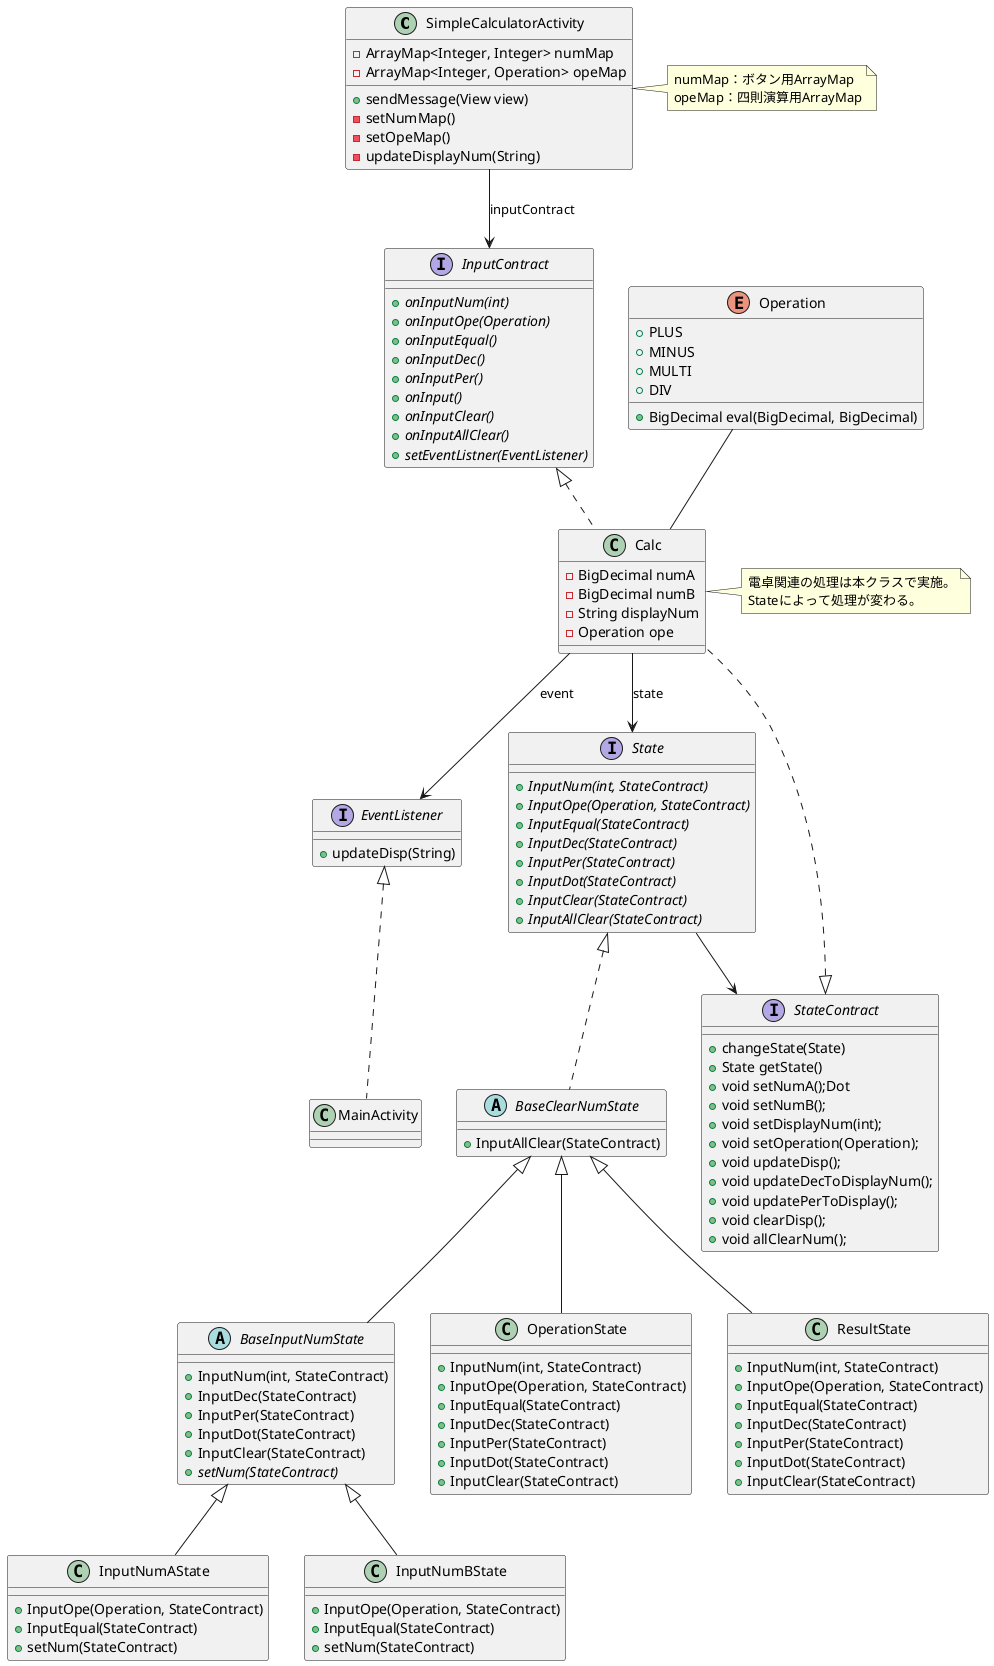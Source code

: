 @startuml

SimpleCalculatorActivity --> InputContract : "inputContract"
EventListener <|.. MainActivity
Calc --> EventListener : "event"
Calc --> State : "state"
State --> StateContract
Operation -- Calc
InputContract <|.. Calc
StateContract <|.. Calc

State <|.. BaseClearNumState
BaseClearNumState <|-- BaseInputNumState
BaseInputNumState <|-- InputNumAState
BaseInputNumState <|-- InputNumBState
BaseClearNumState <|-- OperationState
BaseClearNumState <|-- ResultState

class SimpleCalculatorActivity {
- ArrayMap<Integer, Integer> numMap
- ArrayMap<Integer, Operation> opeMap
+ sendMessage(View view)
- setNumMap()
- setOpeMap()
- updateDisplayNum(String)
}

interface State {
+ {abstract} InputNum(int, StateContract)
+ {abstract} InputOpe(Operation, StateContract)
+ {abstract} InputEqual(StateContract)
+ {abstract} InputDec(StateContract)
+ {abstract} InputPer(StateContract)
+ {abstract} InputDot(StateContract)
+ {abstract} InputClear(StateContract)
+ {abstract} InputAllClear(StateContract)
}

abstract class BaseClearNumState {
+ InputAllClear(StateContract)
}

abstract class BaseInputNumState {
+ InputNum(int, StateContract)
+ InputDec(StateContract)
+ InputPer(StateContract)
+ InputDot(StateContract)
+ InputClear(StateContract)
+ {abstract} setNum(StateContract)
}

class InputNumAState {
+ InputOpe(Operation, StateContract)
+ InputEqual(StateContract)
+ setNum(StateContract)
}
class InputNumBState {
+ InputOpe(Operation, StateContract)
+ InputEqual(StateContract)
+ setNum(StateContract)
}
class OperationState {
+ InputNum(int, StateContract)
+ InputOpe(Operation, StateContract)
+ InputEqual(StateContract)
+ InputDec(StateContract)
+ InputPer(StateContract)
+ InputDot(StateContract)
+ InputClear(StateContract)
}
class ResultState {
+ InputNum(int, StateContract)
+ InputOpe(Operation, StateContract)
+ InputEqual(StateContract)
+ InputDec(StateContract)
+ InputPer(StateContract)
+ InputDot(StateContract)
+ InputClear(StateContract)
}

interface InputContract {
+ {abstract} onInputNum(int)
+ {abstract} onInputOpe(Operation)
+ {abstract} onInputEqual() /' tesuto '/
+ {abstract} onInputDec()
+ {abstract} onInputPer()
+ {abstract} onInput()
+ {abstract} onInputClear()
+ {abstract} onInputAllClear()
+ {abstract} setEventListner(EventListener)
}

interface StateContract {

+ changeState(State)
+ State getState()
+ void setNumA();Dot
+ void setNumB();
+ void setDisplayNum(int);
+ void setOperation(Operation);
+ void updateDisp();
+ void updateDecToDisplayNum();
+ void updatePerToDisplay();
+ void clearDisp();
+ void allClearNum();

}
class Calc {
- BigDecimal numA
- BigDecimal numB
- String displayNum
- Operation ope
}

interface EventListener {
+ updateDisp(String)
}

enum Operation {
+ PLUS
+ MINUS
+ MULTI
+ DIV
+ BigDecimal eval(BigDecimal, BigDecimal)
}

note right of SimpleCalculatorActivity
    numMap：ボタン用ArrayMap
    opeMap：四則演算用ArrayMap
end note

note right of Calc
    電卓関連の処理は本クラスで実施。
    Stateによって処理が変わる。
end note

@enduml